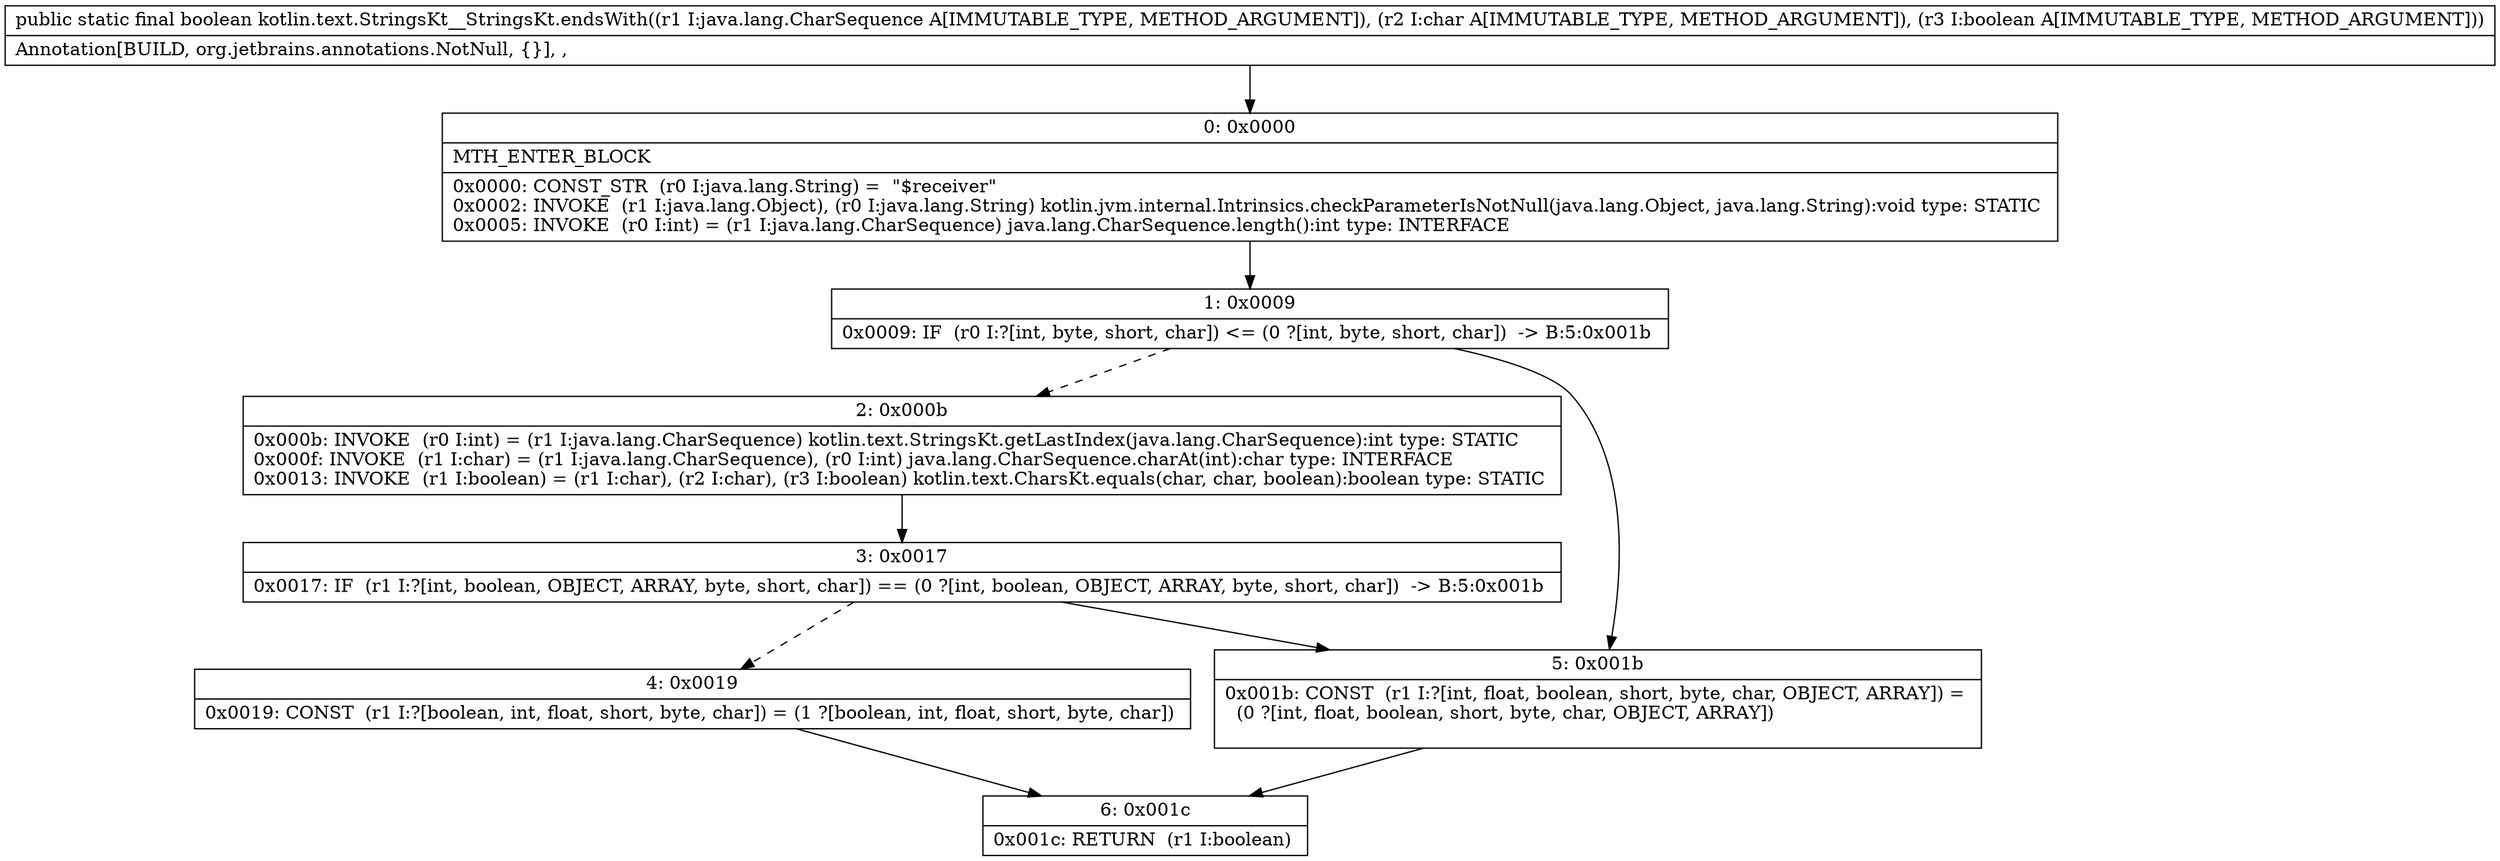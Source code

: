 digraph "CFG forkotlin.text.StringsKt__StringsKt.endsWith(Ljava\/lang\/CharSequence;CZ)Z" {
Node_0 [shape=record,label="{0\:\ 0x0000|MTH_ENTER_BLOCK\l|0x0000: CONST_STR  (r0 I:java.lang.String) =  \"$receiver\" \l0x0002: INVOKE  (r1 I:java.lang.Object), (r0 I:java.lang.String) kotlin.jvm.internal.Intrinsics.checkParameterIsNotNull(java.lang.Object, java.lang.String):void type: STATIC \l0x0005: INVOKE  (r0 I:int) = (r1 I:java.lang.CharSequence) java.lang.CharSequence.length():int type: INTERFACE \l}"];
Node_1 [shape=record,label="{1\:\ 0x0009|0x0009: IF  (r0 I:?[int, byte, short, char]) \<= (0 ?[int, byte, short, char])  \-\> B:5:0x001b \l}"];
Node_2 [shape=record,label="{2\:\ 0x000b|0x000b: INVOKE  (r0 I:int) = (r1 I:java.lang.CharSequence) kotlin.text.StringsKt.getLastIndex(java.lang.CharSequence):int type: STATIC \l0x000f: INVOKE  (r1 I:char) = (r1 I:java.lang.CharSequence), (r0 I:int) java.lang.CharSequence.charAt(int):char type: INTERFACE \l0x0013: INVOKE  (r1 I:boolean) = (r1 I:char), (r2 I:char), (r3 I:boolean) kotlin.text.CharsKt.equals(char, char, boolean):boolean type: STATIC \l}"];
Node_3 [shape=record,label="{3\:\ 0x0017|0x0017: IF  (r1 I:?[int, boolean, OBJECT, ARRAY, byte, short, char]) == (0 ?[int, boolean, OBJECT, ARRAY, byte, short, char])  \-\> B:5:0x001b \l}"];
Node_4 [shape=record,label="{4\:\ 0x0019|0x0019: CONST  (r1 I:?[boolean, int, float, short, byte, char]) = (1 ?[boolean, int, float, short, byte, char]) \l}"];
Node_5 [shape=record,label="{5\:\ 0x001b|0x001b: CONST  (r1 I:?[int, float, boolean, short, byte, char, OBJECT, ARRAY]) = \l  (0 ?[int, float, boolean, short, byte, char, OBJECT, ARRAY])\l \l}"];
Node_6 [shape=record,label="{6\:\ 0x001c|0x001c: RETURN  (r1 I:boolean) \l}"];
MethodNode[shape=record,label="{public static final boolean kotlin.text.StringsKt__StringsKt.endsWith((r1 I:java.lang.CharSequence A[IMMUTABLE_TYPE, METHOD_ARGUMENT]), (r2 I:char A[IMMUTABLE_TYPE, METHOD_ARGUMENT]), (r3 I:boolean A[IMMUTABLE_TYPE, METHOD_ARGUMENT]))  | Annotation[BUILD, org.jetbrains.annotations.NotNull, \{\}], , \l}"];
MethodNode -> Node_0;
Node_0 -> Node_1;
Node_1 -> Node_2[style=dashed];
Node_1 -> Node_5;
Node_2 -> Node_3;
Node_3 -> Node_4[style=dashed];
Node_3 -> Node_5;
Node_4 -> Node_6;
Node_5 -> Node_6;
}

